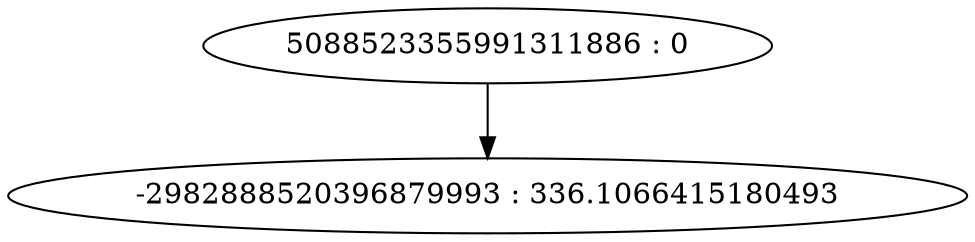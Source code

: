 digraph "plots/tree_14.dot" {
	0 [label="5088523355991311886 : 0"]
	1 [label="-2982888520396879993 : 336.1066415180493"]
	0 -> 1
}
